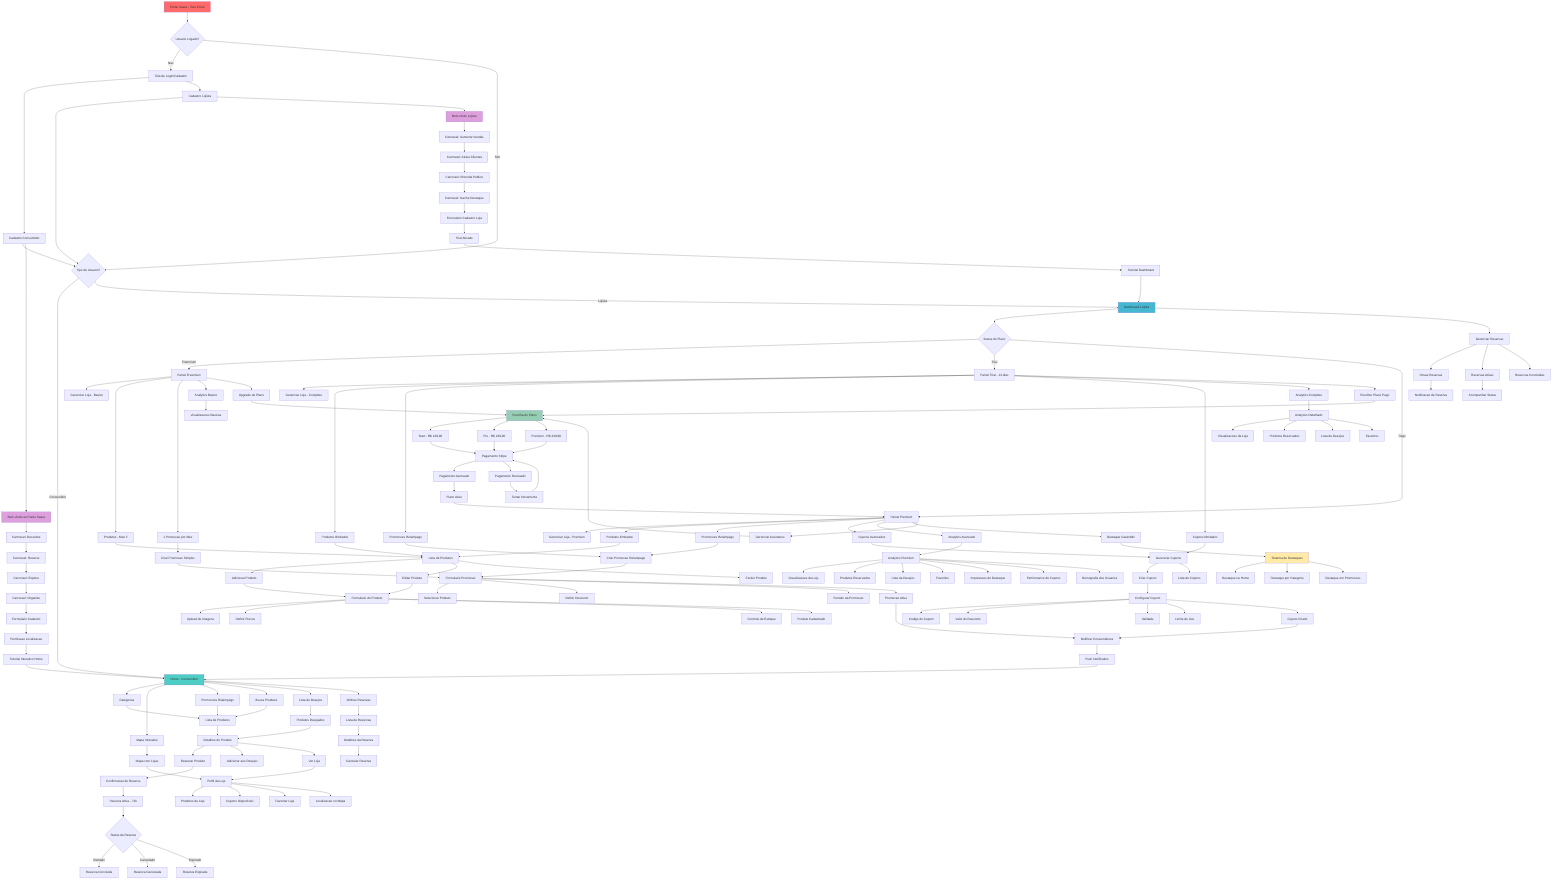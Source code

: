flowchart TD
    A[Partiu Saara - Tela Inicial] --> B{Usuario Logado?}
    
    B -->|Nao| C[Tela de Login/Cadastro]
    B -->|Sim| D{Tipo de Usuario?}
    
    C --> C1[Cadastro Consumidor]
    C --> C2[Cadastro Lojista]
    C1 --> D
    C2 --> D
    
    D -->|Consumidor| E[Home - Consumidor]
    D -->|Lojista| F[Dashboard Lojista]
    
    %% FLUXO DO CONSUMIDOR
    E --> E1[Categorias]
    E --> E2[Mapa Interativo]
    E --> E3[Promocoes Relampago]
    E --> E4[Busca Produtos]
    E --> E5[Lista de Desejos]
    E --> E6[Minhas Reservas]
    
    E1 --> G[Lista de Produtos]
    E4 --> G
    E3 --> G
    
    G --> H[Detalhes do Produto]
    H --> H1[Reservar Produto]
    H --> H2[Adicionar aos Desejos]
    H --> H3[Ver Loja]
    
    H1 --> I[Confirmacao de Reserva]
    I --> I1[Reserva Ativa - 72h]
    I1 --> I2{Status da Reserva}
    I2 -->|Retirado| I3[Reserva Concluida]
    I2 -->|Cancelado| I4[Reserva Cancelada]
    I2 -->|Expirado| I5[Reserva Expirada]
    
    H3 --> J[Perfil da Loja]
    J --> J1[Produtos da Loja]
    J --> J2[Cupons Disponiveis]
    J --> J3[Favoritar Loja]
    J --> J4[Localizacao no Mapa]
    
    E2 --> K[Mapa com Lojas]
    K --> J
    
    E5 --> L[Produtos Desejados]
    L --> H
    
    E6 --> M[Lista de Reservas]
    M --> M1[Detalhes da Reserva]
    M1 --> M2[Cancelar Reserva]
    
    %% FLUXO DO LOJISTA
    F --> F1{Status do Plano}
    F1 -->|Freemium| N[Painel Freemium]
    F1 -->|Trial| O[Painel Trial - 14 dias]
    F1 -->|Pago| P[Painel Premium]
    
    N --> N1[Gerenciar Loja - Basico]
    N --> N2[Produtos - Max 5]
    N --> N3[1 Promocao por Mes]
    N --> N4[Analytics Basico]
    N --> N5[Upgrade de Plano]
    
    O --> O1[Gerenciar Loja - Completo]
    O --> O2[Produtos Ilimitados]
    O --> O3[Promocoes Relampago]
    O --> O4[Cupons Ilimitados]
    O --> O5[Analytics Completo]
    O --> O6[Escolher Plano Pago]
    
    P --> P1[Gerenciar Loja - Premium]
    P --> P2[Produtos Ilimitados]
    P --> P3[Promocoes Relampago]
    P --> P4[Cupons Avancados]
    P --> P5[Analytics Avancado]
    P --> P6[Destaque Garantido]
    P --> P7[Gerenciar Assinatura]
    
    %% GESTAO DE PRODUTOS
    N2 --> Q[Lista de Produtos]
    O2 --> Q
    P2 --> Q
    
    Q --> Q1[Adicionar Produto]
    Q --> Q2[Editar Produto]
    Q --> Q3[Excluir Produto]
    
    Q1 --> R[Formulario do Produto]
    Q2 --> R
    R --> R1[Upload de Imagens]
    R --> R2[Definir Precos]
    R --> R3[Controle de Estoque]
    R --> S[Produto Cadastrado]
    
    %% GESTAO DE PROMOCOES
    N3 --> T[Criar Promocao Simples]
    O3 --> U[Criar Promocao Relampago]
    P3 --> U
    
    T --> V[Formulario Promocao]
    U --> V
    V --> V1[Selecionar Produto]
    V --> V2[Definir Desconto]
    V --> V3[Periodo da Promocao]
    V --> W[Promocao Ativa]
    
    %% GESTAO DE CUPONS
    O4 --> X[Gerenciar Cupons]
    P4 --> X
    X --> X1[Criar Cupom]
    X --> X2[Lista de Cupons]
    X1 --> Y[Configurar Cupom]
    Y --> Y1[Codigo do Cupom]
    Y --> Y2[Valor do Desconto]
    Y --> Y3[Validade]
    Y --> Y4[Limite de Uso]
    Y --> Z[Cupom Criado]
    
    %% ANALYTICS
    N4 --> AA[Visualizacoes Basicas]
    O5 --> BB[Analytics Detalhado]
    P5 --> CC[Analytics Premium]
    
    BB --> BB1[Visualizacoes da Loja]
    BB --> BB2[Produtos Reservados]
    BB --> BB3[Lista de Desejos]
    BB --> BB4[Favoritos]
    
    CC --> CC1[Visualizacoes da Loja]
    CC --> CC2[Produtos Reservados]
    CC --> CC3[Lista de Desejos]
    CC --> CC4[Favoritos]
    CC --> CC5[Impressoes de Destaque]
    CC --> CC6[Performance de Cupons]
    CC --> CC7[Demografia dos Usuarios]
    
    %% RESERVAS PARA LOJISTA
    F --> DD[Gerenciar Reservas]
    DD --> DD1[Novas Reservas]
    DD --> DD2[Reservas Ativas]
    DD --> DD3[Reservas Concluidas]
    DD1 --> EE[Notificacao de Reserva]
    DD2 --> FF[Acompanhar Status]
    
    %% SISTEMA DE PAGAMENTO
    N5 --> GG[Escolha do Plano]
    O6 --> GG
    P7 --> GG
    
    GG --> GG1[Start - R$ 149,90]
    GG --> GG2[Pro - R$ 249,90]
    GG --> GG3[Premium - R$ 349,90]
    
    GG1 --> HH[Pagamento Stripe]
    GG2 --> HH
    GG3 --> HH
    
    HH --> HH1[Pagamento Aprovado]
    HH --> HH2[Pagamento Recusado]
    
    HH1 --> II[Plano Ativo]
    HH2 --> JJ[Tentar Novamente]
    JJ --> HH
    
    II --> P
    
    %% SISTEMA DE DESTAQUES
    P6 --> KK[Sistema de Destaques]
    KK --> KK1[Destaque na Home]
    KK --> KK2[Destaque por Categoria]
    KK --> KK3[Destaque em Promocoes]
    
    %% NOTIFICACOES
    W --> LL[Notificar Consumidores]
    Z --> LL
    LL --> MM[Push Notification]
    MM --> E
    
    %% FLUXOS DE ONBOARDING ESPECIFICOS
    
    %% ONBOARDING CONSUMIDOR
    C1 --> ON1[Bem-vindo ao Partiu Saara]
    ON1 --> ON2[Carrossel: Descubra]
    ON2 --> ON3[Carrossel: Reserve]
    ON3 --> ON4[Carrossel: Explore]
    ON4 --> ON5[Carrossel: Organize]
    ON5 --> ON6[Formulario Cadastro]
    ON6 --> ON7[Permissao Localizacao]
    ON7 --> ON8[Tutorial Interativo Home]
    ON8 --> E
    
    %% ONBOARDING LOJISTA
    C2 --> OL1[Bem-vindo Lojista]
    OL1 --> OL2[Carrossel: Aumente Vendas]
    OL2 --> OL3[Carrossel: Atraia Clientes]
    OL3 --> OL4[Carrossel: Entenda Publico]
    OL4 --> OL5[Carrossel: Ganhe Destaque]
    OL5 --> OL6[Formulario Cadastro Loja]
    OL6 --> OL7[Trial Ativado]
    OL7 --> OL8[Tutorial Dashboard]
    OL8 --> F
    
    style A fill:#ff6b6b
    style E fill:#4ecdc4
    style F fill:#45b7d1
    style GG fill:#96ceb4
    style KK fill:#ffeaa7
    style ON1 fill:#dda0dd
    style OL1 fill:#dda0dd